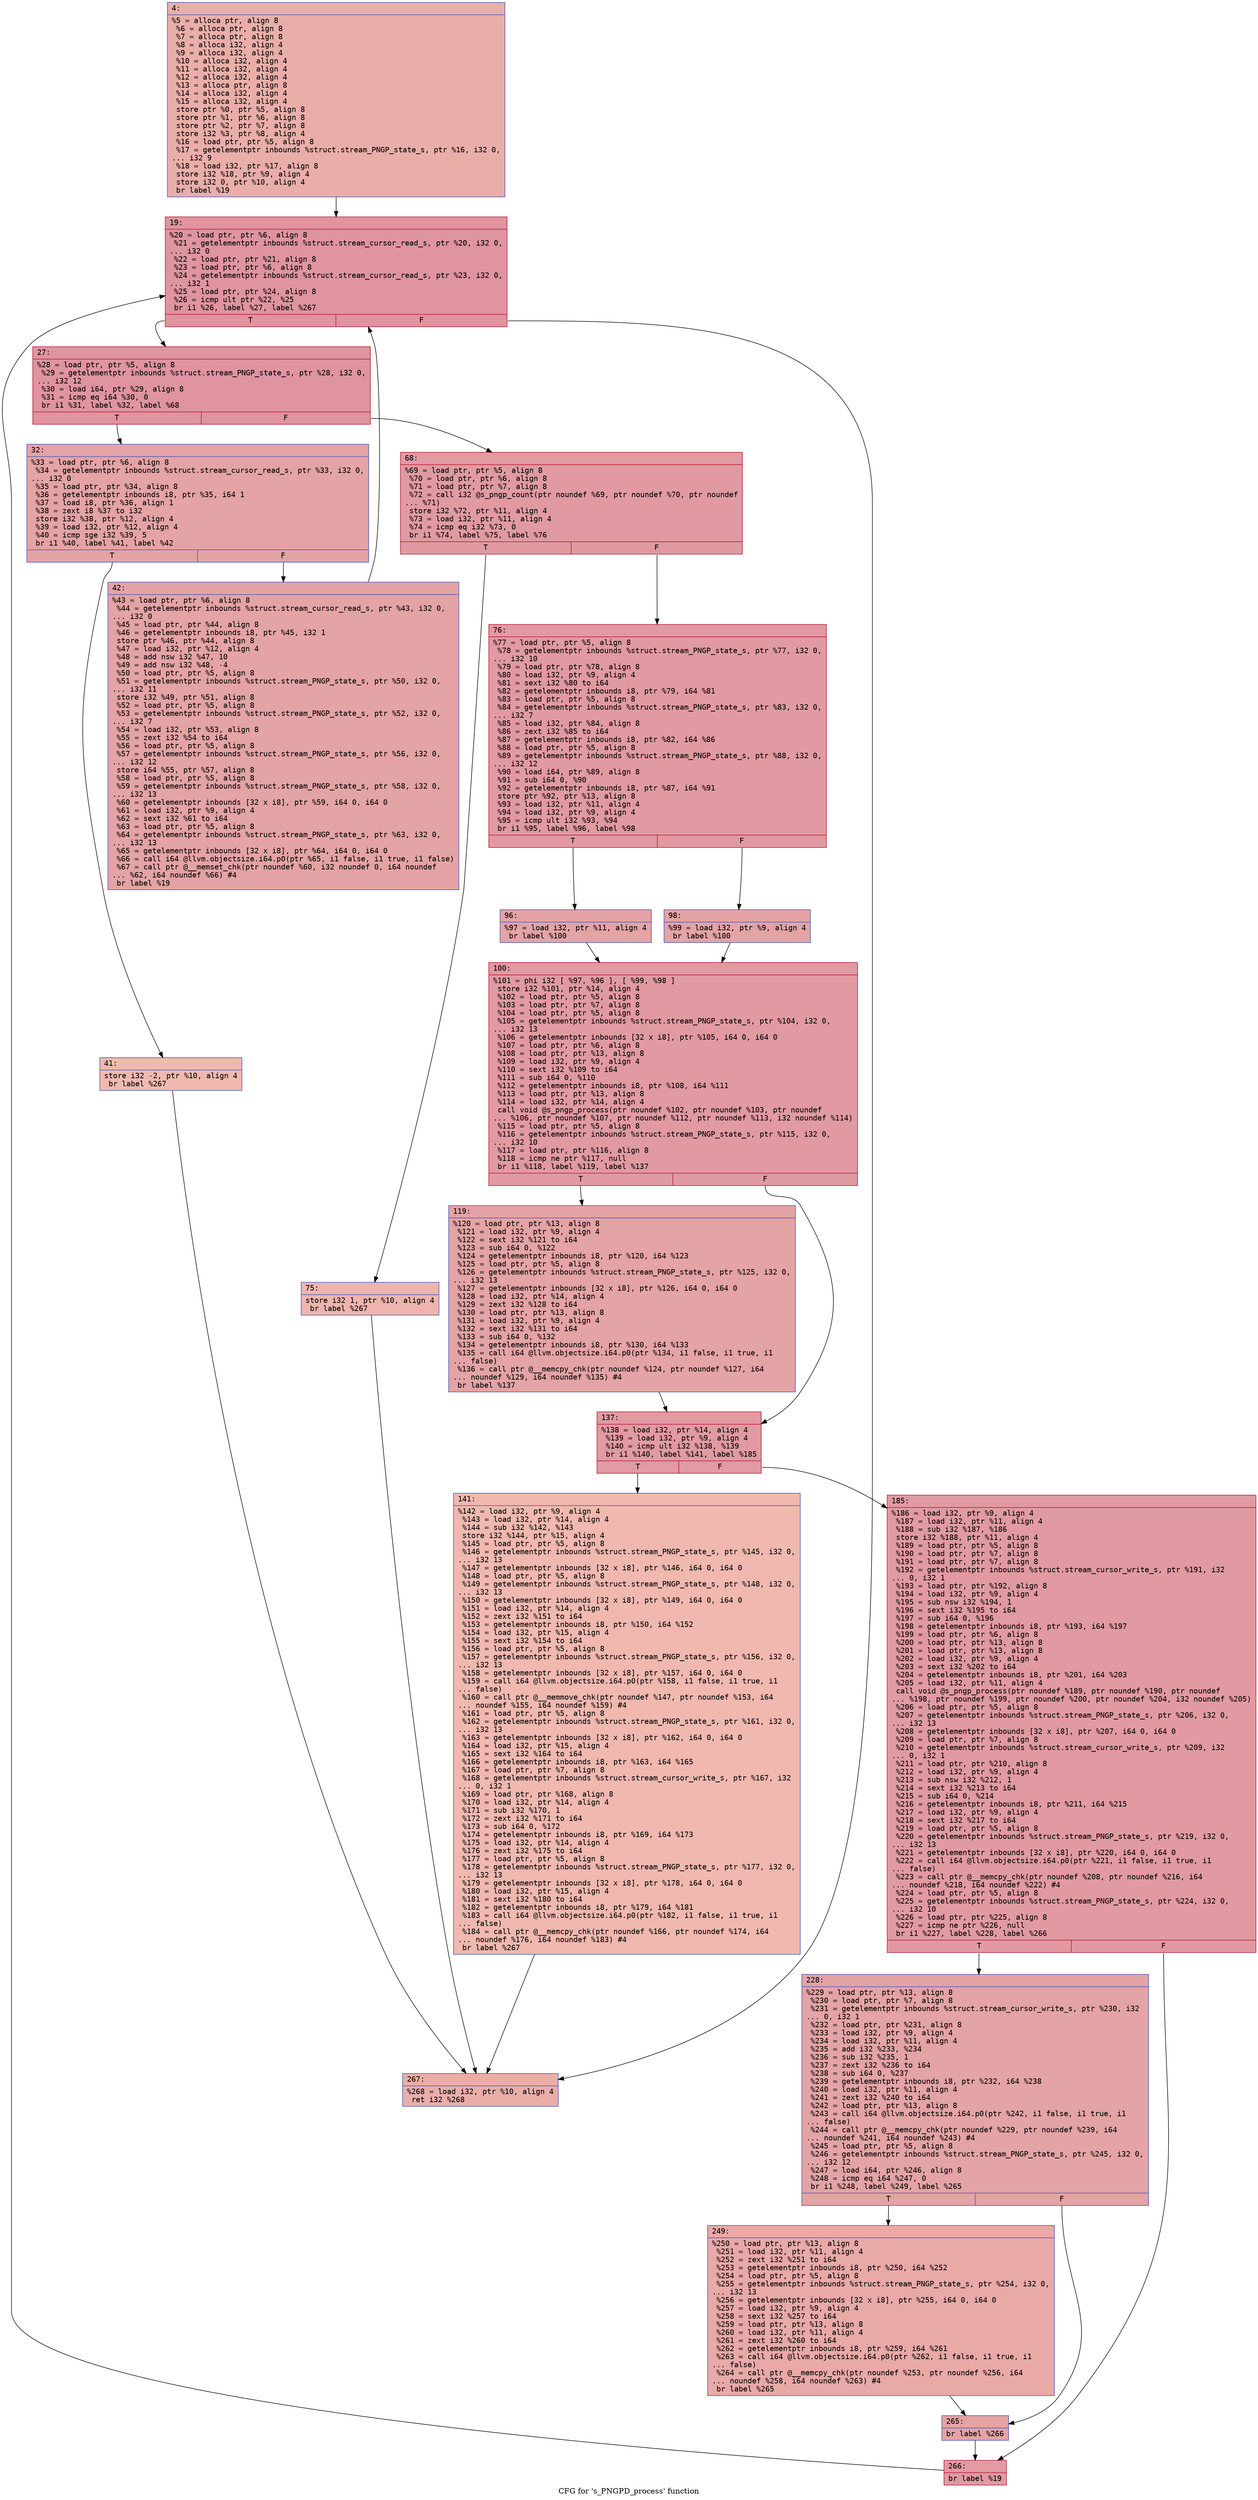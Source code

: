 digraph "CFG for 's_PNGPD_process' function" {
	label="CFG for 's_PNGPD_process' function";

	Node0x600002f2e9e0 [shape=record,color="#3d50c3ff", style=filled, fillcolor="#d0473d70" fontname="Courier",label="{4:\l|  %5 = alloca ptr, align 8\l  %6 = alloca ptr, align 8\l  %7 = alloca ptr, align 8\l  %8 = alloca i32, align 4\l  %9 = alloca i32, align 4\l  %10 = alloca i32, align 4\l  %11 = alloca i32, align 4\l  %12 = alloca i32, align 4\l  %13 = alloca ptr, align 8\l  %14 = alloca i32, align 4\l  %15 = alloca i32, align 4\l  store ptr %0, ptr %5, align 8\l  store ptr %1, ptr %6, align 8\l  store ptr %2, ptr %7, align 8\l  store i32 %3, ptr %8, align 4\l  %16 = load ptr, ptr %5, align 8\l  %17 = getelementptr inbounds %struct.stream_PNGP_state_s, ptr %16, i32 0,\l... i32 9\l  %18 = load i32, ptr %17, align 8\l  store i32 %18, ptr %9, align 4\l  store i32 0, ptr %10, align 4\l  br label %19\l}"];
	Node0x600002f2e9e0 -> Node0x600002f2ea30[tooltip="4 -> 19\nProbability 100.00%" ];
	Node0x600002f2ea30 [shape=record,color="#b70d28ff", style=filled, fillcolor="#b70d2870" fontname="Courier",label="{19:\l|  %20 = load ptr, ptr %6, align 8\l  %21 = getelementptr inbounds %struct.stream_cursor_read_s, ptr %20, i32 0,\l... i32 0\l  %22 = load ptr, ptr %21, align 8\l  %23 = load ptr, ptr %6, align 8\l  %24 = getelementptr inbounds %struct.stream_cursor_read_s, ptr %23, i32 0,\l... i32 1\l  %25 = load ptr, ptr %24, align 8\l  %26 = icmp ult ptr %22, %25\l  br i1 %26, label %27, label %267\l|{<s0>T|<s1>F}}"];
	Node0x600002f2ea30:s0 -> Node0x600002f2ea80[tooltip="19 -> 27\nProbability 96.88%" ];
	Node0x600002f2ea30:s1 -> Node0x600002f2f020[tooltip="19 -> 267\nProbability 3.12%" ];
	Node0x600002f2ea80 [shape=record,color="#b70d28ff", style=filled, fillcolor="#b70d2870" fontname="Courier",label="{27:\l|  %28 = load ptr, ptr %5, align 8\l  %29 = getelementptr inbounds %struct.stream_PNGP_state_s, ptr %28, i32 0,\l... i32 12\l  %30 = load i64, ptr %29, align 8\l  %31 = icmp eq i64 %30, 0\l  br i1 %31, label %32, label %68\l|{<s0>T|<s1>F}}"];
	Node0x600002f2ea80:s0 -> Node0x600002f2ead0[tooltip="27 -> 32\nProbability 37.50%" ];
	Node0x600002f2ea80:s1 -> Node0x600002f2ebc0[tooltip="27 -> 68\nProbability 62.50%" ];
	Node0x600002f2ead0 [shape=record,color="#3d50c3ff", style=filled, fillcolor="#c32e3170" fontname="Courier",label="{32:\l|  %33 = load ptr, ptr %6, align 8\l  %34 = getelementptr inbounds %struct.stream_cursor_read_s, ptr %33, i32 0,\l... i32 0\l  %35 = load ptr, ptr %34, align 8\l  %36 = getelementptr inbounds i8, ptr %35, i64 1\l  %37 = load i8, ptr %36, align 1\l  %38 = zext i8 %37 to i32\l  store i32 %38, ptr %12, align 4\l  %39 = load i32, ptr %12, align 4\l  %40 = icmp sge i32 %39, 5\l  br i1 %40, label %41, label %42\l|{<s0>T|<s1>F}}"];
	Node0x600002f2ead0:s0 -> Node0x600002f2eb20[tooltip="32 -> 41\nProbability 3.12%" ];
	Node0x600002f2ead0:s1 -> Node0x600002f2eb70[tooltip="32 -> 42\nProbability 96.88%" ];
	Node0x600002f2eb20 [shape=record,color="#3d50c3ff", style=filled, fillcolor="#de614d70" fontname="Courier",label="{41:\l|  store i32 -2, ptr %10, align 4\l  br label %267\l}"];
	Node0x600002f2eb20 -> Node0x600002f2f020[tooltip="41 -> 267\nProbability 100.00%" ];
	Node0x600002f2eb70 [shape=record,color="#3d50c3ff", style=filled, fillcolor="#c32e3170" fontname="Courier",label="{42:\l|  %43 = load ptr, ptr %6, align 8\l  %44 = getelementptr inbounds %struct.stream_cursor_read_s, ptr %43, i32 0,\l... i32 0\l  %45 = load ptr, ptr %44, align 8\l  %46 = getelementptr inbounds i8, ptr %45, i32 1\l  store ptr %46, ptr %44, align 8\l  %47 = load i32, ptr %12, align 4\l  %48 = add nsw i32 %47, 10\l  %49 = add nsw i32 %48, -4\l  %50 = load ptr, ptr %5, align 8\l  %51 = getelementptr inbounds %struct.stream_PNGP_state_s, ptr %50, i32 0,\l... i32 11\l  store i32 %49, ptr %51, align 8\l  %52 = load ptr, ptr %5, align 8\l  %53 = getelementptr inbounds %struct.stream_PNGP_state_s, ptr %52, i32 0,\l... i32 7\l  %54 = load i32, ptr %53, align 8\l  %55 = zext i32 %54 to i64\l  %56 = load ptr, ptr %5, align 8\l  %57 = getelementptr inbounds %struct.stream_PNGP_state_s, ptr %56, i32 0,\l... i32 12\l  store i64 %55, ptr %57, align 8\l  %58 = load ptr, ptr %5, align 8\l  %59 = getelementptr inbounds %struct.stream_PNGP_state_s, ptr %58, i32 0,\l... i32 13\l  %60 = getelementptr inbounds [32 x i8], ptr %59, i64 0, i64 0\l  %61 = load i32, ptr %9, align 4\l  %62 = sext i32 %61 to i64\l  %63 = load ptr, ptr %5, align 8\l  %64 = getelementptr inbounds %struct.stream_PNGP_state_s, ptr %63, i32 0,\l... i32 13\l  %65 = getelementptr inbounds [32 x i8], ptr %64, i64 0, i64 0\l  %66 = call i64 @llvm.objectsize.i64.p0(ptr %65, i1 false, i1 true, i1 false)\l  %67 = call ptr @__memset_chk(ptr noundef %60, i32 noundef 0, i64 noundef\l... %62, i64 noundef %66) #4\l  br label %19\l}"];
	Node0x600002f2eb70 -> Node0x600002f2ea30[tooltip="42 -> 19\nProbability 100.00%" ];
	Node0x600002f2ebc0 [shape=record,color="#b70d28ff", style=filled, fillcolor="#bb1b2c70" fontname="Courier",label="{68:\l|  %69 = load ptr, ptr %5, align 8\l  %70 = load ptr, ptr %6, align 8\l  %71 = load ptr, ptr %7, align 8\l  %72 = call i32 @s_pngp_count(ptr noundef %69, ptr noundef %70, ptr noundef\l... %71)\l  store i32 %72, ptr %11, align 4\l  %73 = load i32, ptr %11, align 4\l  %74 = icmp eq i32 %73, 0\l  br i1 %74, label %75, label %76\l|{<s0>T|<s1>F}}"];
	Node0x600002f2ebc0:s0 -> Node0x600002f2ec10[tooltip="68 -> 75\nProbability 3.12%" ];
	Node0x600002f2ebc0:s1 -> Node0x600002f2ec60[tooltip="68 -> 76\nProbability 96.88%" ];
	Node0x600002f2ec10 [shape=record,color="#3d50c3ff", style=filled, fillcolor="#d8564670" fontname="Courier",label="{75:\l|  store i32 1, ptr %10, align 4\l  br label %267\l}"];
	Node0x600002f2ec10 -> Node0x600002f2f020[tooltip="75 -> 267\nProbability 100.00%" ];
	Node0x600002f2ec60 [shape=record,color="#b70d28ff", style=filled, fillcolor="#bb1b2c70" fontname="Courier",label="{76:\l|  %77 = load ptr, ptr %5, align 8\l  %78 = getelementptr inbounds %struct.stream_PNGP_state_s, ptr %77, i32 0,\l... i32 10\l  %79 = load ptr, ptr %78, align 8\l  %80 = load i32, ptr %9, align 4\l  %81 = sext i32 %80 to i64\l  %82 = getelementptr inbounds i8, ptr %79, i64 %81\l  %83 = load ptr, ptr %5, align 8\l  %84 = getelementptr inbounds %struct.stream_PNGP_state_s, ptr %83, i32 0,\l... i32 7\l  %85 = load i32, ptr %84, align 8\l  %86 = zext i32 %85 to i64\l  %87 = getelementptr inbounds i8, ptr %82, i64 %86\l  %88 = load ptr, ptr %5, align 8\l  %89 = getelementptr inbounds %struct.stream_PNGP_state_s, ptr %88, i32 0,\l... i32 12\l  %90 = load i64, ptr %89, align 8\l  %91 = sub i64 0, %90\l  %92 = getelementptr inbounds i8, ptr %87, i64 %91\l  store ptr %92, ptr %13, align 8\l  %93 = load i32, ptr %11, align 4\l  %94 = load i32, ptr %9, align 4\l  %95 = icmp ult i32 %93, %94\l  br i1 %95, label %96, label %98\l|{<s0>T|<s1>F}}"];
	Node0x600002f2ec60:s0 -> Node0x600002f2ecb0[tooltip="76 -> 96\nProbability 50.00%" ];
	Node0x600002f2ec60:s1 -> Node0x600002f2ed00[tooltip="76 -> 98\nProbability 50.00%" ];
	Node0x600002f2ecb0 [shape=record,color="#3d50c3ff", style=filled, fillcolor="#c32e3170" fontname="Courier",label="{96:\l|  %97 = load i32, ptr %11, align 4\l  br label %100\l}"];
	Node0x600002f2ecb0 -> Node0x600002f2ed50[tooltip="96 -> 100\nProbability 100.00%" ];
	Node0x600002f2ed00 [shape=record,color="#3d50c3ff", style=filled, fillcolor="#c32e3170" fontname="Courier",label="{98:\l|  %99 = load i32, ptr %9, align 4\l  br label %100\l}"];
	Node0x600002f2ed00 -> Node0x600002f2ed50[tooltip="98 -> 100\nProbability 100.00%" ];
	Node0x600002f2ed50 [shape=record,color="#b70d28ff", style=filled, fillcolor="#bb1b2c70" fontname="Courier",label="{100:\l|  %101 = phi i32 [ %97, %96 ], [ %99, %98 ]\l  store i32 %101, ptr %14, align 4\l  %102 = load ptr, ptr %5, align 8\l  %103 = load ptr, ptr %7, align 8\l  %104 = load ptr, ptr %5, align 8\l  %105 = getelementptr inbounds %struct.stream_PNGP_state_s, ptr %104, i32 0,\l... i32 13\l  %106 = getelementptr inbounds [32 x i8], ptr %105, i64 0, i64 0\l  %107 = load ptr, ptr %6, align 8\l  %108 = load ptr, ptr %13, align 8\l  %109 = load i32, ptr %9, align 4\l  %110 = sext i32 %109 to i64\l  %111 = sub i64 0, %110\l  %112 = getelementptr inbounds i8, ptr %108, i64 %111\l  %113 = load ptr, ptr %13, align 8\l  %114 = load i32, ptr %14, align 4\l  call void @s_pngp_process(ptr noundef %102, ptr noundef %103, ptr noundef\l... %106, ptr noundef %107, ptr noundef %112, ptr noundef %113, i32 noundef %114)\l  %115 = load ptr, ptr %5, align 8\l  %116 = getelementptr inbounds %struct.stream_PNGP_state_s, ptr %115, i32 0,\l... i32 10\l  %117 = load ptr, ptr %116, align 8\l  %118 = icmp ne ptr %117, null\l  br i1 %118, label %119, label %137\l|{<s0>T|<s1>F}}"];
	Node0x600002f2ed50:s0 -> Node0x600002f2eda0[tooltip="100 -> 119\nProbability 62.50%" ];
	Node0x600002f2ed50:s1 -> Node0x600002f2edf0[tooltip="100 -> 137\nProbability 37.50%" ];
	Node0x600002f2eda0 [shape=record,color="#3d50c3ff", style=filled, fillcolor="#c32e3170" fontname="Courier",label="{119:\l|  %120 = load ptr, ptr %13, align 8\l  %121 = load i32, ptr %9, align 4\l  %122 = sext i32 %121 to i64\l  %123 = sub i64 0, %122\l  %124 = getelementptr inbounds i8, ptr %120, i64 %123\l  %125 = load ptr, ptr %5, align 8\l  %126 = getelementptr inbounds %struct.stream_PNGP_state_s, ptr %125, i32 0,\l... i32 13\l  %127 = getelementptr inbounds [32 x i8], ptr %126, i64 0, i64 0\l  %128 = load i32, ptr %14, align 4\l  %129 = zext i32 %128 to i64\l  %130 = load ptr, ptr %13, align 8\l  %131 = load i32, ptr %9, align 4\l  %132 = sext i32 %131 to i64\l  %133 = sub i64 0, %132\l  %134 = getelementptr inbounds i8, ptr %130, i64 %133\l  %135 = call i64 @llvm.objectsize.i64.p0(ptr %134, i1 false, i1 true, i1\l... false)\l  %136 = call ptr @__memcpy_chk(ptr noundef %124, ptr noundef %127, i64\l... noundef %129, i64 noundef %135) #4\l  br label %137\l}"];
	Node0x600002f2eda0 -> Node0x600002f2edf0[tooltip="119 -> 137\nProbability 100.00%" ];
	Node0x600002f2edf0 [shape=record,color="#b70d28ff", style=filled, fillcolor="#bb1b2c70" fontname="Courier",label="{137:\l|  %138 = load i32, ptr %14, align 4\l  %139 = load i32, ptr %9, align 4\l  %140 = icmp ult i32 %138, %139\l  br i1 %140, label %141, label %185\l|{<s0>T|<s1>F}}"];
	Node0x600002f2edf0:s0 -> Node0x600002f2ee40[tooltip="137 -> 141\nProbability 3.12%" ];
	Node0x600002f2edf0:s1 -> Node0x600002f2ee90[tooltip="137 -> 185\nProbability 96.88%" ];
	Node0x600002f2ee40 [shape=record,color="#3d50c3ff", style=filled, fillcolor="#dc5d4a70" fontname="Courier",label="{141:\l|  %142 = load i32, ptr %9, align 4\l  %143 = load i32, ptr %14, align 4\l  %144 = sub i32 %142, %143\l  store i32 %144, ptr %15, align 4\l  %145 = load ptr, ptr %5, align 8\l  %146 = getelementptr inbounds %struct.stream_PNGP_state_s, ptr %145, i32 0,\l... i32 13\l  %147 = getelementptr inbounds [32 x i8], ptr %146, i64 0, i64 0\l  %148 = load ptr, ptr %5, align 8\l  %149 = getelementptr inbounds %struct.stream_PNGP_state_s, ptr %148, i32 0,\l... i32 13\l  %150 = getelementptr inbounds [32 x i8], ptr %149, i64 0, i64 0\l  %151 = load i32, ptr %14, align 4\l  %152 = zext i32 %151 to i64\l  %153 = getelementptr inbounds i8, ptr %150, i64 %152\l  %154 = load i32, ptr %15, align 4\l  %155 = sext i32 %154 to i64\l  %156 = load ptr, ptr %5, align 8\l  %157 = getelementptr inbounds %struct.stream_PNGP_state_s, ptr %156, i32 0,\l... i32 13\l  %158 = getelementptr inbounds [32 x i8], ptr %157, i64 0, i64 0\l  %159 = call i64 @llvm.objectsize.i64.p0(ptr %158, i1 false, i1 true, i1\l... false)\l  %160 = call ptr @__memmove_chk(ptr noundef %147, ptr noundef %153, i64\l... noundef %155, i64 noundef %159) #4\l  %161 = load ptr, ptr %5, align 8\l  %162 = getelementptr inbounds %struct.stream_PNGP_state_s, ptr %161, i32 0,\l... i32 13\l  %163 = getelementptr inbounds [32 x i8], ptr %162, i64 0, i64 0\l  %164 = load i32, ptr %15, align 4\l  %165 = sext i32 %164 to i64\l  %166 = getelementptr inbounds i8, ptr %163, i64 %165\l  %167 = load ptr, ptr %7, align 8\l  %168 = getelementptr inbounds %struct.stream_cursor_write_s, ptr %167, i32\l... 0, i32 1\l  %169 = load ptr, ptr %168, align 8\l  %170 = load i32, ptr %14, align 4\l  %171 = sub i32 %170, 1\l  %172 = zext i32 %171 to i64\l  %173 = sub i64 0, %172\l  %174 = getelementptr inbounds i8, ptr %169, i64 %173\l  %175 = load i32, ptr %14, align 4\l  %176 = zext i32 %175 to i64\l  %177 = load ptr, ptr %5, align 8\l  %178 = getelementptr inbounds %struct.stream_PNGP_state_s, ptr %177, i32 0,\l... i32 13\l  %179 = getelementptr inbounds [32 x i8], ptr %178, i64 0, i64 0\l  %180 = load i32, ptr %15, align 4\l  %181 = sext i32 %180 to i64\l  %182 = getelementptr inbounds i8, ptr %179, i64 %181\l  %183 = call i64 @llvm.objectsize.i64.p0(ptr %182, i1 false, i1 true, i1\l... false)\l  %184 = call ptr @__memcpy_chk(ptr noundef %166, ptr noundef %174, i64\l... noundef %176, i64 noundef %183) #4\l  br label %267\l}"];
	Node0x600002f2ee40 -> Node0x600002f2f020[tooltip="141 -> 267\nProbability 100.00%" ];
	Node0x600002f2ee90 [shape=record,color="#b70d28ff", style=filled, fillcolor="#bb1b2c70" fontname="Courier",label="{185:\l|  %186 = load i32, ptr %9, align 4\l  %187 = load i32, ptr %11, align 4\l  %188 = sub i32 %187, %186\l  store i32 %188, ptr %11, align 4\l  %189 = load ptr, ptr %5, align 8\l  %190 = load ptr, ptr %7, align 8\l  %191 = load ptr, ptr %7, align 8\l  %192 = getelementptr inbounds %struct.stream_cursor_write_s, ptr %191, i32\l... 0, i32 1\l  %193 = load ptr, ptr %192, align 8\l  %194 = load i32, ptr %9, align 4\l  %195 = sub nsw i32 %194, 1\l  %196 = sext i32 %195 to i64\l  %197 = sub i64 0, %196\l  %198 = getelementptr inbounds i8, ptr %193, i64 %197\l  %199 = load ptr, ptr %6, align 8\l  %200 = load ptr, ptr %13, align 8\l  %201 = load ptr, ptr %13, align 8\l  %202 = load i32, ptr %9, align 4\l  %203 = sext i32 %202 to i64\l  %204 = getelementptr inbounds i8, ptr %201, i64 %203\l  %205 = load i32, ptr %11, align 4\l  call void @s_pngp_process(ptr noundef %189, ptr noundef %190, ptr noundef\l... %198, ptr noundef %199, ptr noundef %200, ptr noundef %204, i32 noundef %205)\l  %206 = load ptr, ptr %5, align 8\l  %207 = getelementptr inbounds %struct.stream_PNGP_state_s, ptr %206, i32 0,\l... i32 13\l  %208 = getelementptr inbounds [32 x i8], ptr %207, i64 0, i64 0\l  %209 = load ptr, ptr %7, align 8\l  %210 = getelementptr inbounds %struct.stream_cursor_write_s, ptr %209, i32\l... 0, i32 1\l  %211 = load ptr, ptr %210, align 8\l  %212 = load i32, ptr %9, align 4\l  %213 = sub nsw i32 %212, 1\l  %214 = sext i32 %213 to i64\l  %215 = sub i64 0, %214\l  %216 = getelementptr inbounds i8, ptr %211, i64 %215\l  %217 = load i32, ptr %9, align 4\l  %218 = sext i32 %217 to i64\l  %219 = load ptr, ptr %5, align 8\l  %220 = getelementptr inbounds %struct.stream_PNGP_state_s, ptr %219, i32 0,\l... i32 13\l  %221 = getelementptr inbounds [32 x i8], ptr %220, i64 0, i64 0\l  %222 = call i64 @llvm.objectsize.i64.p0(ptr %221, i1 false, i1 true, i1\l... false)\l  %223 = call ptr @__memcpy_chk(ptr noundef %208, ptr noundef %216, i64\l... noundef %218, i64 noundef %222) #4\l  %224 = load ptr, ptr %5, align 8\l  %225 = getelementptr inbounds %struct.stream_PNGP_state_s, ptr %224, i32 0,\l... i32 10\l  %226 = load ptr, ptr %225, align 8\l  %227 = icmp ne ptr %226, null\l  br i1 %227, label %228, label %266\l|{<s0>T|<s1>F}}"];
	Node0x600002f2ee90:s0 -> Node0x600002f2eee0[tooltip="185 -> 228\nProbability 62.50%" ];
	Node0x600002f2ee90:s1 -> Node0x600002f2efd0[tooltip="185 -> 266\nProbability 37.50%" ];
	Node0x600002f2eee0 [shape=record,color="#3d50c3ff", style=filled, fillcolor="#c32e3170" fontname="Courier",label="{228:\l|  %229 = load ptr, ptr %13, align 8\l  %230 = load ptr, ptr %7, align 8\l  %231 = getelementptr inbounds %struct.stream_cursor_write_s, ptr %230, i32\l... 0, i32 1\l  %232 = load ptr, ptr %231, align 8\l  %233 = load i32, ptr %9, align 4\l  %234 = load i32, ptr %11, align 4\l  %235 = add i32 %233, %234\l  %236 = sub i32 %235, 1\l  %237 = zext i32 %236 to i64\l  %238 = sub i64 0, %237\l  %239 = getelementptr inbounds i8, ptr %232, i64 %238\l  %240 = load i32, ptr %11, align 4\l  %241 = zext i32 %240 to i64\l  %242 = load ptr, ptr %13, align 8\l  %243 = call i64 @llvm.objectsize.i64.p0(ptr %242, i1 false, i1 true, i1\l... false)\l  %244 = call ptr @__memcpy_chk(ptr noundef %229, ptr noundef %239, i64\l... noundef %241, i64 noundef %243) #4\l  %245 = load ptr, ptr %5, align 8\l  %246 = getelementptr inbounds %struct.stream_PNGP_state_s, ptr %245, i32 0,\l... i32 12\l  %247 = load i64, ptr %246, align 8\l  %248 = icmp eq i64 %247, 0\l  br i1 %248, label %249, label %265\l|{<s0>T|<s1>F}}"];
	Node0x600002f2eee0:s0 -> Node0x600002f2ef30[tooltip="228 -> 249\nProbability 37.50%" ];
	Node0x600002f2eee0:s1 -> Node0x600002f2ef80[tooltip="228 -> 265\nProbability 62.50%" ];
	Node0x600002f2ef30 [shape=record,color="#3d50c3ff", style=filled, fillcolor="#ca3b3770" fontname="Courier",label="{249:\l|  %250 = load ptr, ptr %13, align 8\l  %251 = load i32, ptr %11, align 4\l  %252 = zext i32 %251 to i64\l  %253 = getelementptr inbounds i8, ptr %250, i64 %252\l  %254 = load ptr, ptr %5, align 8\l  %255 = getelementptr inbounds %struct.stream_PNGP_state_s, ptr %254, i32 0,\l... i32 13\l  %256 = getelementptr inbounds [32 x i8], ptr %255, i64 0, i64 0\l  %257 = load i32, ptr %9, align 4\l  %258 = sext i32 %257 to i64\l  %259 = load ptr, ptr %13, align 8\l  %260 = load i32, ptr %11, align 4\l  %261 = zext i32 %260 to i64\l  %262 = getelementptr inbounds i8, ptr %259, i64 %261\l  %263 = call i64 @llvm.objectsize.i64.p0(ptr %262, i1 false, i1 true, i1\l... false)\l  %264 = call ptr @__memcpy_chk(ptr noundef %253, ptr noundef %256, i64\l... noundef %258, i64 noundef %263) #4\l  br label %265\l}"];
	Node0x600002f2ef30 -> Node0x600002f2ef80[tooltip="249 -> 265\nProbability 100.00%" ];
	Node0x600002f2ef80 [shape=record,color="#3d50c3ff", style=filled, fillcolor="#c32e3170" fontname="Courier",label="{265:\l|  br label %266\l}"];
	Node0x600002f2ef80 -> Node0x600002f2efd0[tooltip="265 -> 266\nProbability 100.00%" ];
	Node0x600002f2efd0 [shape=record,color="#b70d28ff", style=filled, fillcolor="#bb1b2c70" fontname="Courier",label="{266:\l|  br label %19\l}"];
	Node0x600002f2efd0 -> Node0x600002f2ea30[tooltip="266 -> 19\nProbability 100.00%" ];
	Node0x600002f2f020 [shape=record,color="#3d50c3ff", style=filled, fillcolor="#d0473d70" fontname="Courier",label="{267:\l|  %268 = load i32, ptr %10, align 4\l  ret i32 %268\l}"];
}
